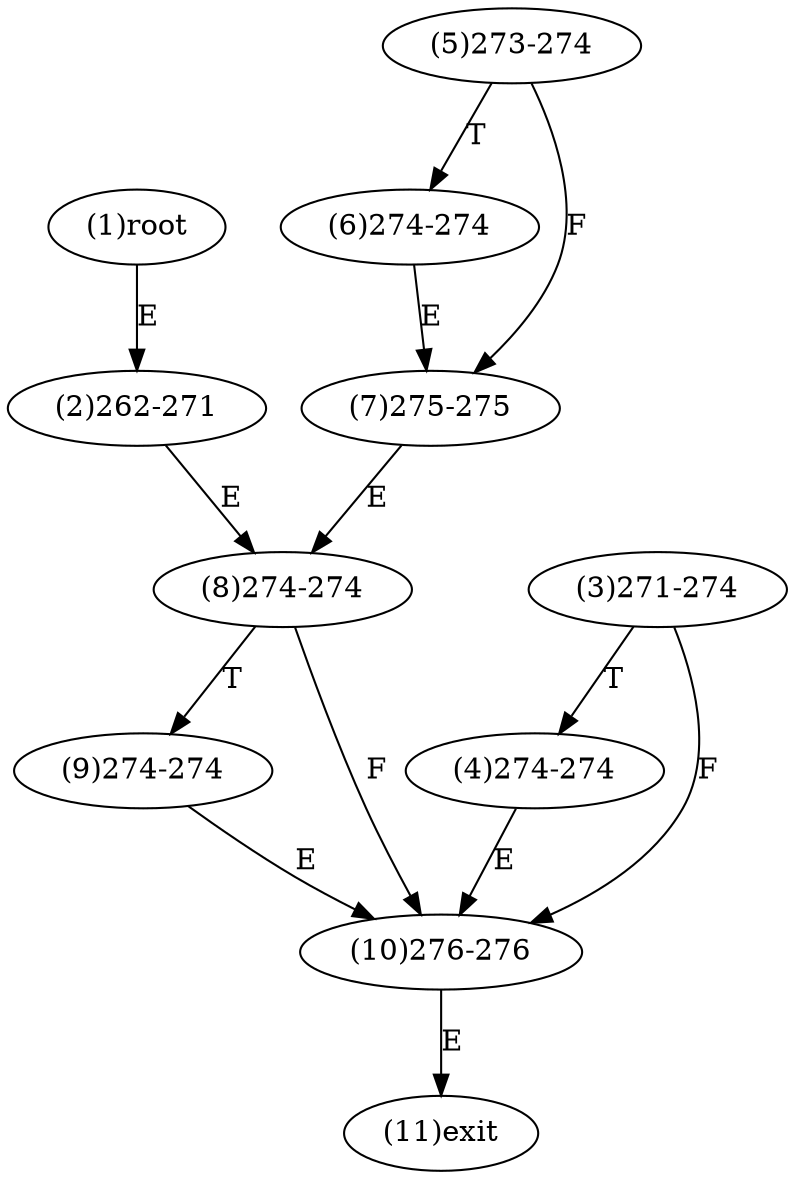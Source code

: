 digraph "" { 
1[ label="(1)root"];
2[ label="(2)262-271"];
3[ label="(3)271-274"];
4[ label="(4)274-274"];
5[ label="(5)273-274"];
6[ label="(6)274-274"];
7[ label="(7)275-275"];
8[ label="(8)274-274"];
9[ label="(9)274-274"];
10[ label="(10)276-276"];
11[ label="(11)exit"];
1->2[ label="E"];
2->8[ label="E"];
3->10[ label="F"];
3->4[ label="T"];
4->10[ label="E"];
5->7[ label="F"];
5->6[ label="T"];
6->7[ label="E"];
7->8[ label="E"];
8->10[ label="F"];
8->9[ label="T"];
9->10[ label="E"];
10->11[ label="E"];
}